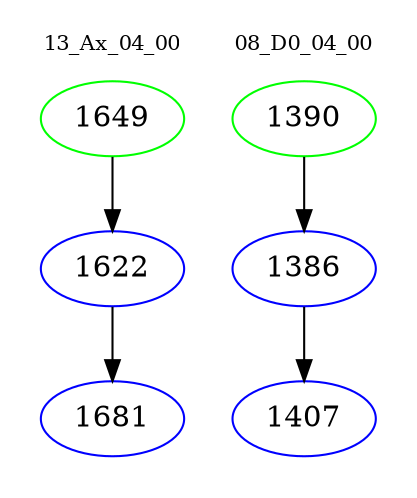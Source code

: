 digraph{
subgraph cluster_0 {
color = white
label = "13_Ax_04_00";
fontsize=10;
T0_1649 [label="1649", color="green"]
T0_1649 -> T0_1622 [color="black"]
T0_1622 [label="1622", color="blue"]
T0_1622 -> T0_1681 [color="black"]
T0_1681 [label="1681", color="blue"]
}
subgraph cluster_1 {
color = white
label = "08_D0_04_00";
fontsize=10;
T1_1390 [label="1390", color="green"]
T1_1390 -> T1_1386 [color="black"]
T1_1386 [label="1386", color="blue"]
T1_1386 -> T1_1407 [color="black"]
T1_1407 [label="1407", color="blue"]
}
}
